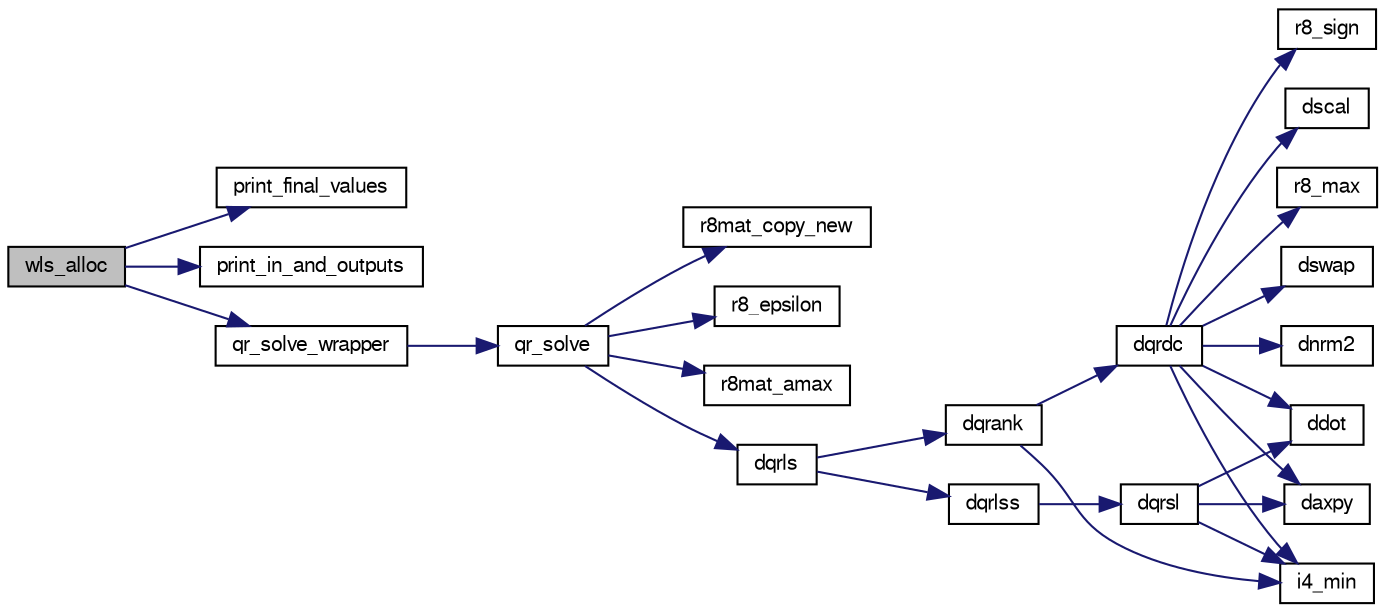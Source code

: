 digraph "wls_alloc"
{
  edge [fontname="FreeSans",fontsize="10",labelfontname="FreeSans",labelfontsize="10"];
  node [fontname="FreeSans",fontsize="10",shape=record];
  rankdir="LR";
  Node1 [label="wls_alloc",height=0.2,width=0.4,color="black", fillcolor="grey75", style="filled", fontcolor="black"];
  Node1 -> Node2 [color="midnightblue",fontsize="10",style="solid",fontname="FreeSans"];
  Node2 [label="print_final_values",height=0.2,width=0.4,color="black", fillcolor="white", style="filled",URL="$wls__alloc_8c.html#a4aee565c4388fda3d9e4d12c6b6f22fb"];
  Node1 -> Node3 [color="midnightblue",fontsize="10",style="solid",fontname="FreeSans"];
  Node3 [label="print_in_and_outputs",height=0.2,width=0.4,color="black", fillcolor="white", style="filled",URL="$wls__alloc_8c.html#a90c6e2dcdb59035738d92ab5a763981e"];
  Node1 -> Node4 [color="midnightblue",fontsize="10",style="solid",fontname="FreeSans"];
  Node4 [label="qr_solve_wrapper",height=0.2,width=0.4,color="black", fillcolor="white", style="filled",URL="$wls__alloc_8c.html#ae96dd388138c3a7830cafe5eec5a0708",tooltip="Wrapper for qr solve. "];
  Node4 -> Node5 [color="midnightblue",fontsize="10",style="solid",fontname="FreeSans"];
  Node5 [label="qr_solve",height=0.2,width=0.4,color="black", fillcolor="white", style="filled",URL="$qr__solve_8c.html#a90d5a7f0475008f757334c945452b340"];
  Node5 -> Node6 [color="midnightblue",fontsize="10",style="solid",fontname="FreeSans"];
  Node6 [label="r8mat_copy_new",height=0.2,width=0.4,color="black", fillcolor="white", style="filled",URL="$r8lib__min_8c.html#ab2e0afedd86fd28ec510f3a23eb8cdf6"];
  Node5 -> Node7 [color="midnightblue",fontsize="10",style="solid",fontname="FreeSans"];
  Node7 [label="r8_epsilon",height=0.2,width=0.4,color="black", fillcolor="white", style="filled",URL="$r8lib__min_8c.html#a71a8eac997a4bce58ae173efae3f9be2"];
  Node5 -> Node8 [color="midnightblue",fontsize="10",style="solid",fontname="FreeSans"];
  Node8 [label="r8mat_amax",height=0.2,width=0.4,color="black", fillcolor="white", style="filled",URL="$r8lib__min_8c.html#a832fba4cb87ce9b821e4268f1df0d2af"];
  Node5 -> Node9 [color="midnightblue",fontsize="10",style="solid",fontname="FreeSans"];
  Node9 [label="dqrls",height=0.2,width=0.4,color="black", fillcolor="white", style="filled",URL="$qr__solve_8c.html#aefe21c521674eb7a8c9f9ea74864f29e"];
  Node9 -> Node10 [color="midnightblue",fontsize="10",style="solid",fontname="FreeSans"];
  Node10 [label="dqrank",height=0.2,width=0.4,color="black", fillcolor="white", style="filled",URL="$qr__solve_8c.html#a6ecb9a7b36dcdb21869bd05c7e7cf149"];
  Node10 -> Node11 [color="midnightblue",fontsize="10",style="solid",fontname="FreeSans"];
  Node11 [label="dqrdc",height=0.2,width=0.4,color="black", fillcolor="white", style="filled",URL="$qr__solve_8c.html#afaa40152476be17052f2c425914e744e"];
  Node11 -> Node12 [color="midnightblue",fontsize="10",style="solid",fontname="FreeSans"];
  Node12 [label="dswap",height=0.2,width=0.4,color="black", fillcolor="white", style="filled",URL="$qr__solve_8c.html#afa0182a4c21d9992eae335332c52a1f5"];
  Node11 -> Node13 [color="midnightblue",fontsize="10",style="solid",fontname="FreeSans"];
  Node13 [label="dnrm2",height=0.2,width=0.4,color="black", fillcolor="white", style="filled",URL="$qr__solve_8c.html#adb1d7ac5915e3af7d8034232eb1b587d"];
  Node11 -> Node14 [color="midnightblue",fontsize="10",style="solid",fontname="FreeSans"];
  Node14 [label="i4_min",height=0.2,width=0.4,color="black", fillcolor="white", style="filled",URL="$r8lib__min_8c.html#ae73c30e1658d722ce9ff2e671db331ca"];
  Node11 -> Node15 [color="midnightblue",fontsize="10",style="solid",fontname="FreeSans"];
  Node15 [label="r8_sign",height=0.2,width=0.4,color="black", fillcolor="white", style="filled",URL="$r8lib__min_8c.html#abd6a2ff6da5741932ef4a7f7948b9768"];
  Node11 -> Node16 [color="midnightblue",fontsize="10",style="solid",fontname="FreeSans"];
  Node16 [label="dscal",height=0.2,width=0.4,color="black", fillcolor="white", style="filled",URL="$qr__solve_8c.html#ab1b00af76b78908d5f012c3023e8690f"];
  Node11 -> Node17 [color="midnightblue",fontsize="10",style="solid",fontname="FreeSans"];
  Node17 [label="ddot",height=0.2,width=0.4,color="black", fillcolor="white", style="filled",URL="$qr__solve_8c.html#a32d5754b3d1e62e762af43ee5f2e2135"];
  Node11 -> Node18 [color="midnightblue",fontsize="10",style="solid",fontname="FreeSans"];
  Node18 [label="daxpy",height=0.2,width=0.4,color="black", fillcolor="white", style="filled",URL="$qr__solve_8c.html#aa1ea50a6db5ef08ed0c3617d761efe97"];
  Node11 -> Node19 [color="midnightblue",fontsize="10",style="solid",fontname="FreeSans"];
  Node19 [label="r8_max",height=0.2,width=0.4,color="black", fillcolor="white", style="filled",URL="$r8lib__min_8c.html#a1fe667048dc6f8c87bd3cf219bdb928e"];
  Node10 -> Node14 [color="midnightblue",fontsize="10",style="solid",fontname="FreeSans"];
  Node9 -> Node20 [color="midnightblue",fontsize="10",style="solid",fontname="FreeSans"];
  Node20 [label="dqrlss",height=0.2,width=0.4,color="black", fillcolor="white", style="filled",URL="$qr__solve_8c.html#a26a23027f69ea2fa426952985c7734c1"];
  Node20 -> Node21 [color="midnightblue",fontsize="10",style="solid",fontname="FreeSans"];
  Node21 [label="dqrsl",height=0.2,width=0.4,color="black", fillcolor="white", style="filled",URL="$qr__solve_8c.html#a52f94d5d8c6c1df1cc33b4f08e7f8902"];
  Node21 -> Node14 [color="midnightblue",fontsize="10",style="solid",fontname="FreeSans"];
  Node21 -> Node17 [color="midnightblue",fontsize="10",style="solid",fontname="FreeSans"];
  Node21 -> Node18 [color="midnightblue",fontsize="10",style="solid",fontname="FreeSans"];
}
